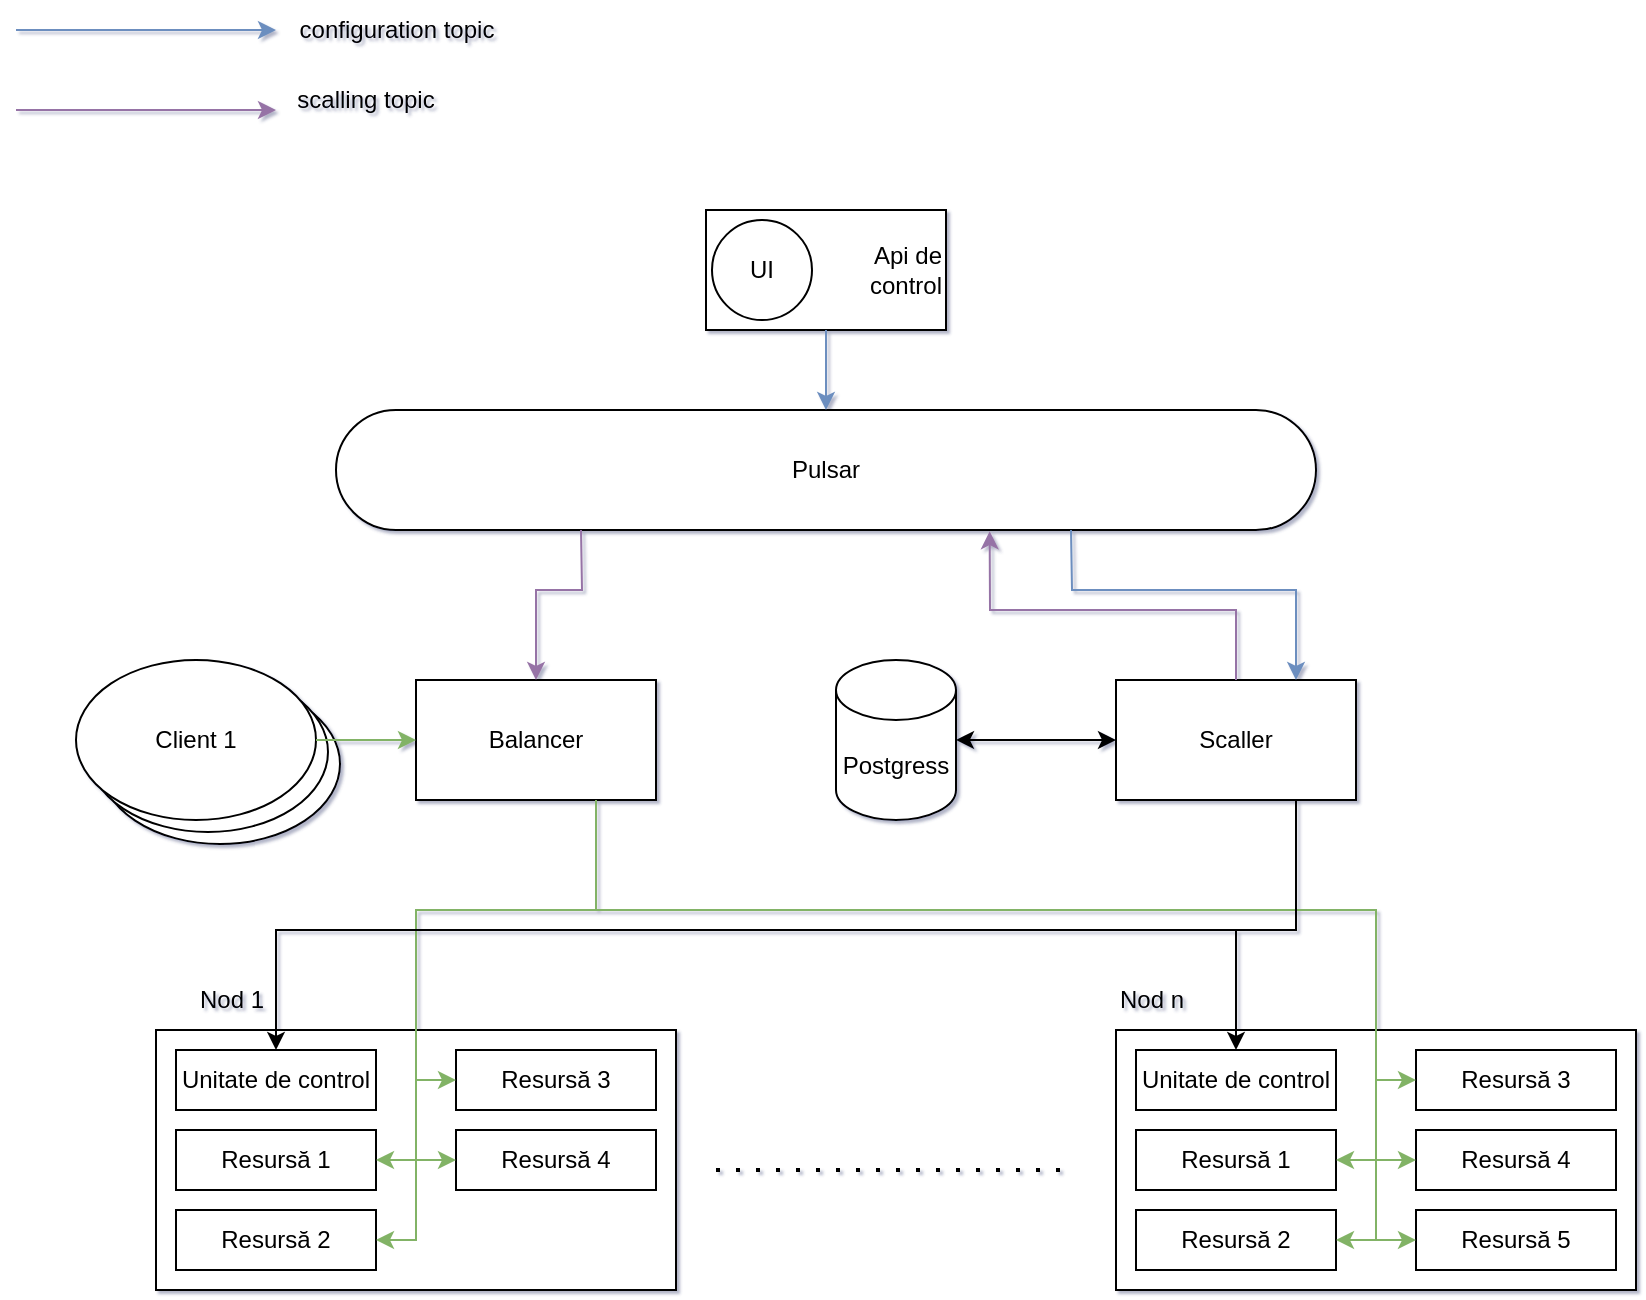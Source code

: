 <mxfile version="20.5.3" type="embed"><diagram id="dFSEmgIlatqLbQOFzwdS" name="Page-1"><mxGraphModel dx="1132" dy="727" grid="1" gridSize="10" guides="1" tooltips="1" connect="1" arrows="1" fold="1" page="1" pageScale="1" pageWidth="850" pageHeight="1100" math="0" shadow="1"><root><mxCell id="0"/><mxCell id="1" parent="0"/><mxCell id="knGnKSw78JdQFl1_DNy8-3" value="Balancer" style="rounded=0;whiteSpace=wrap;html=1;" parent="1" vertex="1"><mxGeometry x="230" y="365" width="120" height="60" as="geometry"/></mxCell><mxCell id="knGnKSw78JdQFl1_DNy8-4" value="Postgress" style="shape=cylinder3;whiteSpace=wrap;html=1;boundedLbl=1;backgroundOutline=1;size=15;rounded=0;" parent="1" vertex="1"><mxGeometry x="440" y="355" width="60" height="80" as="geometry"/></mxCell><mxCell id="knGnKSw78JdQFl1_DNy8-5" value="" style="rounded=0;whiteSpace=wrap;html=1;align=left;" parent="1" vertex="1"><mxGeometry x="100" y="540" width="260" height="130" as="geometry"/></mxCell><mxCell id="knGnKSw78JdQFl1_DNy8-6" value="Nod 1" style="text;html=1;strokeColor=none;fillColor=none;align=left;verticalAlign=middle;whiteSpace=wrap;rounded=0;" parent="1" vertex="1"><mxGeometry x="120" y="510" width="60" height="30" as="geometry"/></mxCell><mxCell id="knGnKSw78JdQFl1_DNy8-7" value="Unitate de control" style="rounded=0;whiteSpace=wrap;html=1;" parent="1" vertex="1"><mxGeometry x="110" y="550" width="100" height="30" as="geometry"/></mxCell><mxCell id="knGnKSw78JdQFl1_DNy8-8" value="Resursă 1" style="rounded=0;whiteSpace=wrap;html=1;" parent="1" vertex="1"><mxGeometry x="110" y="590" width="100" height="30" as="geometry"/></mxCell><mxCell id="knGnKSw78JdQFl1_DNy8-9" value="Resursă 2" style="rounded=0;whiteSpace=wrap;html=1;" parent="1" vertex="1"><mxGeometry x="110" y="630" width="100" height="30" as="geometry"/></mxCell><mxCell id="knGnKSw78JdQFl1_DNy8-10" value="Resursă 3" style="rounded=0;whiteSpace=wrap;html=1;" parent="1" vertex="1"><mxGeometry x="250" y="550" width="100" height="30" as="geometry"/></mxCell><mxCell id="knGnKSw78JdQFl1_DNy8-11" value="Resursă 4" style="rounded=0;whiteSpace=wrap;html=1;" parent="1" vertex="1"><mxGeometry x="250" y="590" width="100" height="30" as="geometry"/></mxCell><mxCell id="knGnKSw78JdQFl1_DNy8-12" value="" style="rounded=0;whiteSpace=wrap;html=1;align=left;" parent="1" vertex="1"><mxGeometry x="580" y="540" width="260" height="130" as="geometry"/></mxCell><mxCell id="knGnKSw78JdQFl1_DNy8-13" value="Nod n" style="text;html=1;strokeColor=none;fillColor=none;align=left;verticalAlign=middle;whiteSpace=wrap;rounded=0;" parent="1" vertex="1"><mxGeometry x="580" y="510" width="60" height="30" as="geometry"/></mxCell><mxCell id="knGnKSw78JdQFl1_DNy8-14" value="Unitate de control" style="rounded=0;whiteSpace=wrap;html=1;" parent="1" vertex="1"><mxGeometry x="590" y="550" width="100" height="30" as="geometry"/></mxCell><mxCell id="knGnKSw78JdQFl1_DNy8-15" value="Resursă 1" style="rounded=0;whiteSpace=wrap;html=1;" parent="1" vertex="1"><mxGeometry x="590" y="590" width="100" height="30" as="geometry"/></mxCell><mxCell id="knGnKSw78JdQFl1_DNy8-16" value="Resursă 2" style="rounded=0;whiteSpace=wrap;html=1;" parent="1" vertex="1"><mxGeometry x="590" y="630" width="100" height="30" as="geometry"/></mxCell><mxCell id="knGnKSw78JdQFl1_DNy8-17" value="Resursă 3" style="rounded=0;whiteSpace=wrap;html=1;" parent="1" vertex="1"><mxGeometry x="730" y="550" width="100" height="30" as="geometry"/></mxCell><mxCell id="knGnKSw78JdQFl1_DNy8-18" value="Resursă 4" style="rounded=0;whiteSpace=wrap;html=1;" parent="1" vertex="1"><mxGeometry x="730" y="590" width="100" height="30" as="geometry"/></mxCell><mxCell id="knGnKSw78JdQFl1_DNy8-19" value="Resursă 5" style="rounded=0;whiteSpace=wrap;html=1;" parent="1" vertex="1"><mxGeometry x="730" y="630" width="100" height="30" as="geometry"/></mxCell><mxCell id="knGnKSw78JdQFl1_DNy8-24" value="" style="endArrow=none;dashed=1;html=1;dashPattern=1 4;strokeWidth=2;rounded=0;" parent="1" edge="1"><mxGeometry width="50" height="50" relative="1" as="geometry"><mxPoint x="380" y="610" as="sourcePoint"/><mxPoint x="560" y="610" as="targetPoint"/></mxGeometry></mxCell><mxCell id="Y7V88AtCgE-KLZqyX0Jm-6" value="Client 1" style="ellipse;whiteSpace=wrap;html=1;rounded=0;" parent="1" vertex="1"><mxGeometry x="72" y="367" width="120" height="80" as="geometry"/></mxCell><mxCell id="Y7V88AtCgE-KLZqyX0Jm-5" value="Client 1" style="ellipse;whiteSpace=wrap;html=1;rounded=0;" parent="1" vertex="1"><mxGeometry x="66" y="361" width="120" height="80" as="geometry"/></mxCell><mxCell id="Y7V88AtCgE-KLZqyX0Jm-4" value="Client 1" style="ellipse;whiteSpace=wrap;html=1;rounded=0;" parent="1" vertex="1"><mxGeometry x="60" y="355" width="120" height="80" as="geometry"/></mxCell><mxCell id="Y7V88AtCgE-KLZqyX0Jm-7" value="" style="endArrow=classic;html=1;rounded=0;exitX=1;exitY=0.5;exitDx=0;exitDy=0;entryX=0;entryY=0.5;entryDx=0;entryDy=0;fillColor=#d5e8d4;strokeColor=#82b366;" parent="1" source="Y7V88AtCgE-KLZqyX0Jm-4" target="knGnKSw78JdQFl1_DNy8-3" edge="1"><mxGeometry width="50" height="50" relative="1" as="geometry"><mxPoint x="440" y="450" as="sourcePoint"/><mxPoint x="490" y="400" as="targetPoint"/></mxGeometry></mxCell><mxCell id="Y7V88AtCgE-KLZqyX0Jm-8" value="" style="endArrow=classic;html=1;rounded=0;exitX=0.75;exitY=1;exitDx=0;exitDy=0;entryX=1;entryY=0.5;entryDx=0;entryDy=0;fillColor=#d5e8d4;strokeColor=#82b366;" parent="1" source="knGnKSw78JdQFl1_DNy8-3" target="knGnKSw78JdQFl1_DNy8-16" edge="1"><mxGeometry width="50" height="50" relative="1" as="geometry"><mxPoint x="470" y="440" as="sourcePoint"/><mxPoint x="720" y="500" as="targetPoint"/><Array as="points"><mxPoint x="320" y="480"/><mxPoint x="710" y="480"/><mxPoint x="710" y="645"/></Array></mxGeometry></mxCell><mxCell id="Y7V88AtCgE-KLZqyX0Jm-9" value="" style="endArrow=classic;html=1;rounded=0;exitX=0.75;exitY=1;exitDx=0;exitDy=0;entryX=0;entryY=0.5;entryDx=0;entryDy=0;fillColor=#d5e8d4;strokeColor=#82b366;" parent="1" source="knGnKSw78JdQFl1_DNy8-3" target="knGnKSw78JdQFl1_DNy8-19" edge="1"><mxGeometry width="50" height="50" relative="1" as="geometry"><mxPoint x="472" y="430" as="sourcePoint"/><mxPoint x="700" y="655" as="targetPoint"/><Array as="points"><mxPoint x="320" y="480"/><mxPoint x="710" y="480"/><mxPoint x="710" y="645"/></Array></mxGeometry></mxCell><mxCell id="Y7V88AtCgE-KLZqyX0Jm-10" value="" style="endArrow=classic;html=1;rounded=0;exitX=0.75;exitY=1;exitDx=0;exitDy=0;entryX=0;entryY=0.5;entryDx=0;entryDy=0;fillColor=#d5e8d4;strokeColor=#82b366;" parent="1" source="knGnKSw78JdQFl1_DNy8-3" target="knGnKSw78JdQFl1_DNy8-18" edge="1"><mxGeometry width="50" height="50" relative="1" as="geometry"><mxPoint x="472" y="430" as="sourcePoint"/><mxPoint x="740" y="655" as="targetPoint"/><Array as="points"><mxPoint x="320" y="480"/><mxPoint x="710" y="480"/><mxPoint x="710" y="605"/></Array></mxGeometry></mxCell><mxCell id="Y7V88AtCgE-KLZqyX0Jm-11" value="" style="endArrow=classic;html=1;rounded=0;exitX=0.75;exitY=1;exitDx=0;exitDy=0;entryX=1;entryY=0.5;entryDx=0;entryDy=0;fillColor=#d5e8d4;strokeColor=#82b366;" parent="1" source="knGnKSw78JdQFl1_DNy8-3" target="knGnKSw78JdQFl1_DNy8-15" edge="1"><mxGeometry width="50" height="50" relative="1" as="geometry"><mxPoint x="472" y="430" as="sourcePoint"/><mxPoint x="740" y="615" as="targetPoint"/><Array as="points"><mxPoint x="320" y="480"/><mxPoint x="710" y="480"/><mxPoint x="710" y="605"/></Array></mxGeometry></mxCell><mxCell id="Y7V88AtCgE-KLZqyX0Jm-12" value="" style="endArrow=classic;html=1;rounded=0;exitX=0.75;exitY=1;exitDx=0;exitDy=0;entryX=0;entryY=0.5;entryDx=0;entryDy=0;fillColor=#d5e8d4;strokeColor=#82b366;" parent="1" source="knGnKSw78JdQFl1_DNy8-3" target="knGnKSw78JdQFl1_DNy8-17" edge="1"><mxGeometry width="50" height="50" relative="1" as="geometry"><mxPoint x="482" y="440" as="sourcePoint"/><mxPoint x="700" y="615" as="targetPoint"/><Array as="points"><mxPoint x="320" y="480"/><mxPoint x="710" y="480"/><mxPoint x="710" y="565"/></Array></mxGeometry></mxCell><mxCell id="Y7V88AtCgE-KLZqyX0Jm-13" value="" style="endArrow=classic;html=1;rounded=0;exitX=0.75;exitY=1;exitDx=0;exitDy=0;entryX=1;entryY=0.5;entryDx=0;entryDy=0;fillColor=#d5e8d4;strokeColor=#82b366;" parent="1" source="knGnKSw78JdQFl1_DNy8-3" target="knGnKSw78JdQFl1_DNy8-9" edge="1"><mxGeometry width="50" height="50" relative="1" as="geometry"><mxPoint x="250" y="500" as="sourcePoint"/><mxPoint x="300" y="450" as="targetPoint"/><Array as="points"><mxPoint x="320" y="480"/><mxPoint x="230" y="480"/><mxPoint x="230" y="645"/></Array></mxGeometry></mxCell><mxCell id="Y7V88AtCgE-KLZqyX0Jm-14" value="" style="endArrow=classic;html=1;rounded=0;exitX=0.75;exitY=1;exitDx=0;exitDy=0;entryX=1;entryY=0.5;entryDx=0;entryDy=0;fillColor=#d5e8d4;strokeColor=#82b366;" parent="1" source="knGnKSw78JdQFl1_DNy8-3" target="knGnKSw78JdQFl1_DNy8-8" edge="1"><mxGeometry width="50" height="50" relative="1" as="geometry"><mxPoint x="472" y="430" as="sourcePoint"/><mxPoint x="220" y="655" as="targetPoint"/><Array as="points"><mxPoint x="320" y="480"/><mxPoint x="230" y="480"/><mxPoint x="230" y="605"/></Array></mxGeometry></mxCell><mxCell id="Y7V88AtCgE-KLZqyX0Jm-15" value="" style="endArrow=classic;html=1;rounded=0;exitX=0.75;exitY=1;exitDx=0;exitDy=0;entryX=0;entryY=0.5;entryDx=0;entryDy=0;fillColor=#d5e8d4;strokeColor=#82b366;" parent="1" source="knGnKSw78JdQFl1_DNy8-3" target="knGnKSw78JdQFl1_DNy8-11" edge="1"><mxGeometry width="50" height="50" relative="1" as="geometry"><mxPoint x="482" y="440" as="sourcePoint"/><mxPoint x="220" y="615" as="targetPoint"/><Array as="points"><mxPoint x="320" y="480"/><mxPoint x="230" y="480"/><mxPoint x="230" y="605"/></Array></mxGeometry></mxCell><mxCell id="Y7V88AtCgE-KLZqyX0Jm-16" value="" style="endArrow=classic;html=1;rounded=0;entryX=0;entryY=0.5;entryDx=0;entryDy=0;fillColor=#d5e8d4;strokeColor=#82b366;exitX=0.75;exitY=1;exitDx=0;exitDy=0;" parent="1" source="knGnKSw78JdQFl1_DNy8-3" target="knGnKSw78JdQFl1_DNy8-10" edge="1"><mxGeometry width="50" height="50" relative="1" as="geometry"><mxPoint x="460" y="420" as="sourcePoint"/><mxPoint x="260" y="615" as="targetPoint"/><Array as="points"><mxPoint x="320" y="480"/><mxPoint x="230" y="480"/><mxPoint x="230" y="565"/></Array></mxGeometry></mxCell><mxCell id="2" value="Scaller" style="rounded=0;whiteSpace=wrap;html=1;" parent="1" vertex="1"><mxGeometry x="580" y="365" width="120" height="60" as="geometry"/></mxCell><mxCell id="3" value="Pulsar" style="rounded=1;whiteSpace=wrap;html=1;arcSize=50;" parent="1" vertex="1"><mxGeometry x="190" y="230" width="490" height="60" as="geometry"/></mxCell><mxCell id="7" value="" style="group;spacingRight=22;spacingLeft=0;" parent="1" vertex="1" connectable="0"><mxGeometry x="375" y="130" width="120" height="60" as="geometry"/></mxCell><mxCell id="Y7V88AtCgE-KLZqyX0Jm-1" value="Api de&lt;br&gt;&amp;nbsp;control" style="rounded=0;whiteSpace=wrap;html=1;align=right;" parent="7" vertex="1"><mxGeometry width="120" height="60" as="geometry"/></mxCell><mxCell id="knGnKSw78JdQFl1_DNy8-1" value="UI" style="ellipse;whiteSpace=wrap;html=1;aspect=fixed;rounded=0;" parent="7" vertex="1"><mxGeometry x="3" y="5" width="50" height="50" as="geometry"/></mxCell><mxCell id="8" value="" style="endArrow=classic;html=1;rounded=0;fillColor=#dae8fc;strokeColor=#6c8ebf;" parent="1" edge="1"><mxGeometry width="50" height="50" relative="1" as="geometry"><mxPoint x="30" y="40" as="sourcePoint"/><mxPoint x="160" y="40" as="targetPoint"/></mxGeometry></mxCell><mxCell id="9" value="configuration topic" style="text;html=1;align=center;verticalAlign=middle;resizable=0;points=[];autosize=1;strokeColor=none;fillColor=none;" parent="1" vertex="1"><mxGeometry x="160" y="25" width="120" height="30" as="geometry"/></mxCell><mxCell id="10" value="" style="endArrow=classic;html=1;rounded=0;fillColor=#dae8fc;strokeColor=#6c8ebf;exitX=0.5;exitY=1;exitDx=0;exitDy=0;entryX=0.5;entryY=0;entryDx=0;entryDy=0;" parent="1" source="Y7V88AtCgE-KLZqyX0Jm-1" target="3" edge="1"><mxGeometry width="50" height="50" relative="1" as="geometry"><mxPoint x="40" y="50" as="sourcePoint"/><mxPoint x="170" y="50" as="targetPoint"/></mxGeometry></mxCell><mxCell id="12" value="" style="endArrow=classic;html=1;rounded=0;exitX=0.75;exitY=1;exitDx=0;exitDy=0;entryX=0.5;entryY=0;entryDx=0;entryDy=0;" parent="1" source="2" target="knGnKSw78JdQFl1_DNy8-14" edge="1"><mxGeometry width="50" height="50" relative="1" as="geometry"><mxPoint x="380" y="420" as="sourcePoint"/><mxPoint x="430" y="370" as="targetPoint"/><Array as="points"><mxPoint x="670" y="490"/><mxPoint x="640" y="490"/></Array></mxGeometry></mxCell><mxCell id="13" value="" style="endArrow=classic;html=1;rounded=0;exitX=0.75;exitY=1;exitDx=0;exitDy=0;entryX=0.5;entryY=0;entryDx=0;entryDy=0;" parent="1" source="2" target="knGnKSw78JdQFl1_DNy8-7" edge="1"><mxGeometry width="50" height="50" relative="1" as="geometry"><mxPoint x="380" y="420" as="sourcePoint"/><mxPoint x="430" y="370" as="targetPoint"/><Array as="points"><mxPoint x="670" y="490"/><mxPoint x="160" y="490"/></Array></mxGeometry></mxCell><mxCell id="14" value="" style="endArrow=classic;html=1;rounded=0;fillColor=#e1d5e7;strokeColor=#9673a6;" parent="1" edge="1"><mxGeometry width="50" height="50" relative="1" as="geometry"><mxPoint x="30" y="80" as="sourcePoint"/><mxPoint x="160" y="80" as="targetPoint"/></mxGeometry></mxCell><mxCell id="15" value="scalling topic" style="text;html=1;strokeColor=none;fillColor=none;align=center;verticalAlign=middle;whiteSpace=wrap;rounded=0;" parent="1" vertex="1"><mxGeometry x="160" y="60" width="90" height="30" as="geometry"/></mxCell><mxCell id="26" value="" style="endArrow=classic;html=1;rounded=0;exitX=0.75;exitY=1;exitDx=0;exitDy=0;entryX=0.75;entryY=0;entryDx=0;entryDy=0;fillColor=#dae8fc;strokeColor=#6c8ebf;" parent="1" source="3" target="2" edge="1"><mxGeometry width="50" height="50" relative="1" as="geometry"><mxPoint x="380" y="410" as="sourcePoint"/><mxPoint x="430" y="360" as="targetPoint"/><Array as="points"><mxPoint x="558" y="320"/><mxPoint x="670" y="320"/></Array></mxGeometry></mxCell><mxCell id="28" value="" style="endArrow=classic;startArrow=classic;html=1;rounded=0;exitX=1;exitY=0.5;exitDx=0;exitDy=0;exitPerimeter=0;entryX=0;entryY=0.5;entryDx=0;entryDy=0;" parent="1" source="knGnKSw78JdQFl1_DNy8-4" target="2" edge="1"><mxGeometry width="50" height="50" relative="1" as="geometry"><mxPoint x="380" y="410" as="sourcePoint"/><mxPoint x="430" y="360" as="targetPoint"/></mxGeometry></mxCell><mxCell id="29" value="" style="endArrow=classic;html=1;rounded=0;exitX=0.5;exitY=0;exitDx=0;exitDy=0;entryX=0.667;entryY=1.01;entryDx=0;entryDy=0;entryPerimeter=0;fillColor=#e1d5e7;strokeColor=#9673a6;" parent="1" source="2" target="3" edge="1"><mxGeometry width="50" height="50" relative="1" as="geometry"><mxPoint x="380" y="410" as="sourcePoint"/><mxPoint x="430" y="360" as="targetPoint"/><Array as="points"><mxPoint x="640" y="330"/><mxPoint x="517" y="330"/></Array></mxGeometry></mxCell><mxCell id="30" value="" style="endArrow=classic;html=1;rounded=0;exitX=0.25;exitY=1;exitDx=0;exitDy=0;entryX=0.5;entryY=0;entryDx=0;entryDy=0;fillColor=#e1d5e7;strokeColor=#9673a6;" parent="1" source="3" target="knGnKSw78JdQFl1_DNy8-3" edge="1"><mxGeometry width="50" height="50" relative="1" as="geometry"><mxPoint x="380" y="410" as="sourcePoint"/><mxPoint x="430" y="360" as="targetPoint"/><Array as="points"><mxPoint x="313" y="320"/><mxPoint x="290" y="320"/></Array></mxGeometry></mxCell></root></mxGraphModel></diagram></mxfile>
